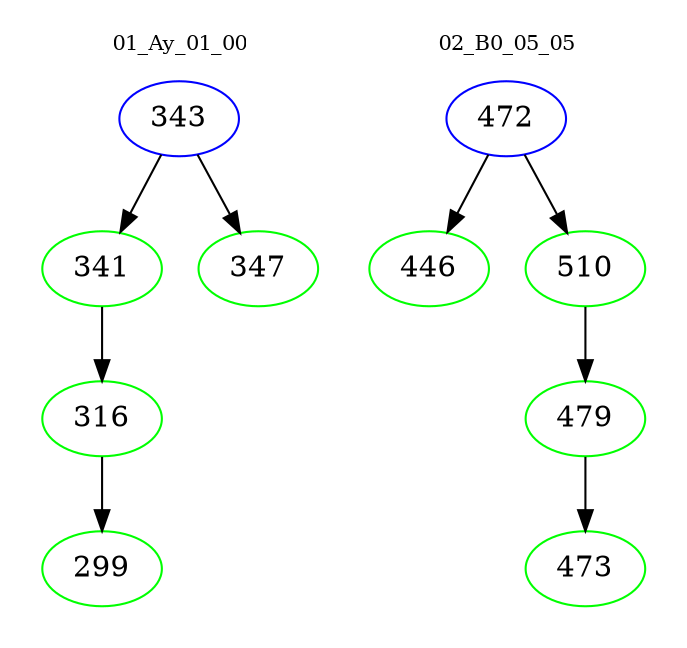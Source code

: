 digraph{
subgraph cluster_0 {
color = white
label = "01_Ay_01_00";
fontsize=10;
T0_343 [label="343", color="blue"]
T0_343 -> T0_341 [color="black"]
T0_341 [label="341", color="green"]
T0_341 -> T0_316 [color="black"]
T0_316 [label="316", color="green"]
T0_316 -> T0_299 [color="black"]
T0_299 [label="299", color="green"]
T0_343 -> T0_347 [color="black"]
T0_347 [label="347", color="green"]
}
subgraph cluster_1 {
color = white
label = "02_B0_05_05";
fontsize=10;
T1_472 [label="472", color="blue"]
T1_472 -> T1_446 [color="black"]
T1_446 [label="446", color="green"]
T1_472 -> T1_510 [color="black"]
T1_510 [label="510", color="green"]
T1_510 -> T1_479 [color="black"]
T1_479 [label="479", color="green"]
T1_479 -> T1_473 [color="black"]
T1_473 [label="473", color="green"]
}
}
